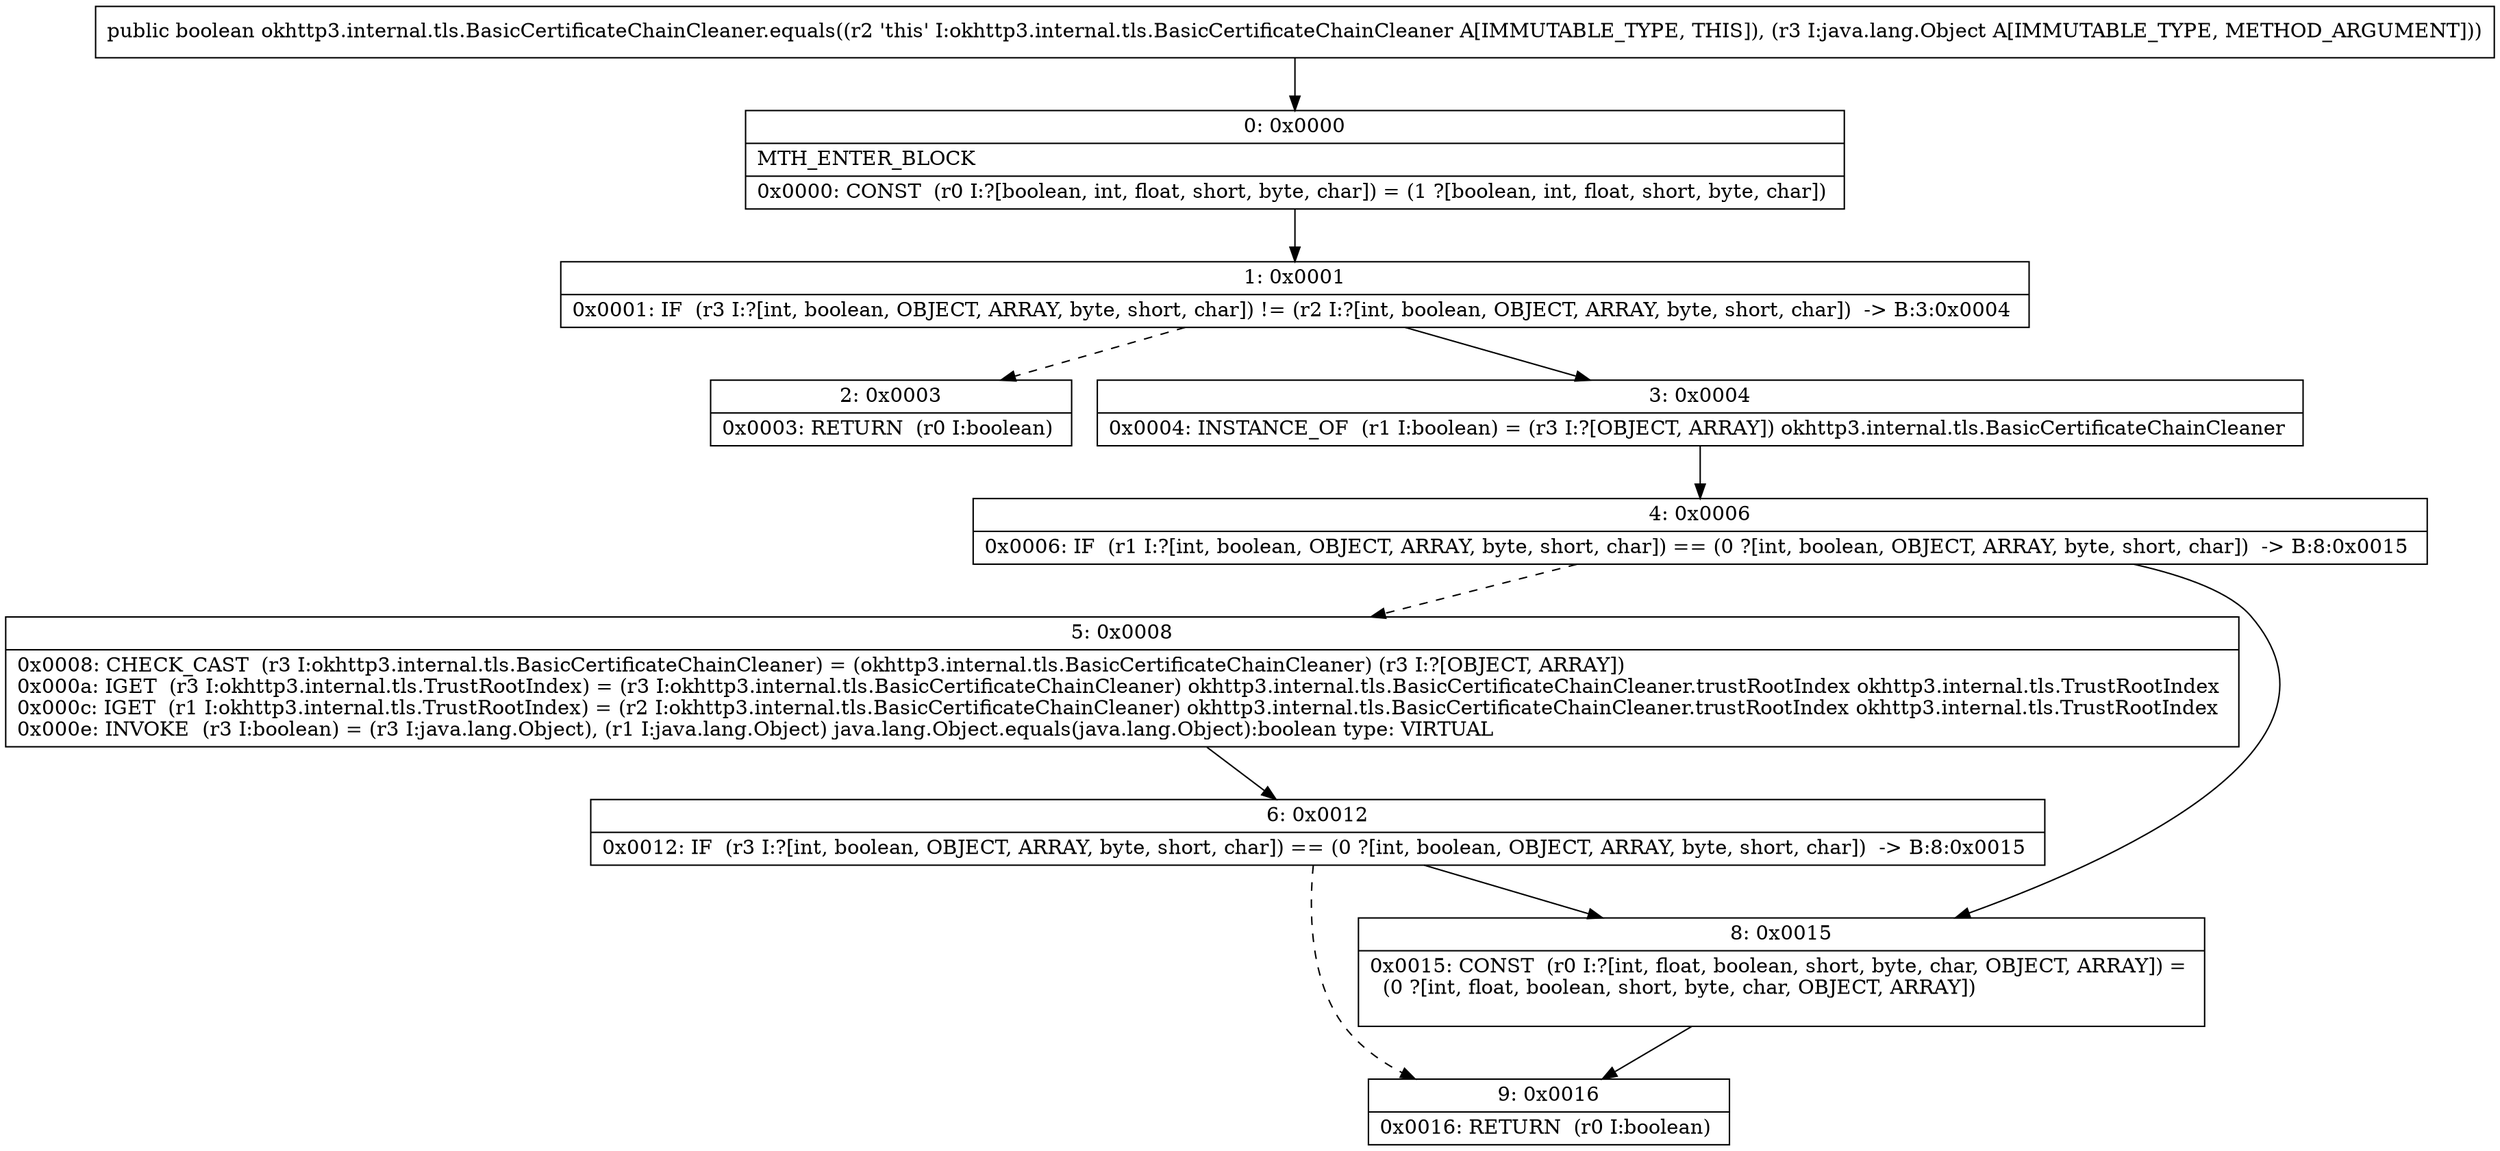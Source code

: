 digraph "CFG forokhttp3.internal.tls.BasicCertificateChainCleaner.equals(Ljava\/lang\/Object;)Z" {
Node_0 [shape=record,label="{0\:\ 0x0000|MTH_ENTER_BLOCK\l|0x0000: CONST  (r0 I:?[boolean, int, float, short, byte, char]) = (1 ?[boolean, int, float, short, byte, char]) \l}"];
Node_1 [shape=record,label="{1\:\ 0x0001|0x0001: IF  (r3 I:?[int, boolean, OBJECT, ARRAY, byte, short, char]) != (r2 I:?[int, boolean, OBJECT, ARRAY, byte, short, char])  \-\> B:3:0x0004 \l}"];
Node_2 [shape=record,label="{2\:\ 0x0003|0x0003: RETURN  (r0 I:boolean) \l}"];
Node_3 [shape=record,label="{3\:\ 0x0004|0x0004: INSTANCE_OF  (r1 I:boolean) = (r3 I:?[OBJECT, ARRAY]) okhttp3.internal.tls.BasicCertificateChainCleaner \l}"];
Node_4 [shape=record,label="{4\:\ 0x0006|0x0006: IF  (r1 I:?[int, boolean, OBJECT, ARRAY, byte, short, char]) == (0 ?[int, boolean, OBJECT, ARRAY, byte, short, char])  \-\> B:8:0x0015 \l}"];
Node_5 [shape=record,label="{5\:\ 0x0008|0x0008: CHECK_CAST  (r3 I:okhttp3.internal.tls.BasicCertificateChainCleaner) = (okhttp3.internal.tls.BasicCertificateChainCleaner) (r3 I:?[OBJECT, ARRAY]) \l0x000a: IGET  (r3 I:okhttp3.internal.tls.TrustRootIndex) = (r3 I:okhttp3.internal.tls.BasicCertificateChainCleaner) okhttp3.internal.tls.BasicCertificateChainCleaner.trustRootIndex okhttp3.internal.tls.TrustRootIndex \l0x000c: IGET  (r1 I:okhttp3.internal.tls.TrustRootIndex) = (r2 I:okhttp3.internal.tls.BasicCertificateChainCleaner) okhttp3.internal.tls.BasicCertificateChainCleaner.trustRootIndex okhttp3.internal.tls.TrustRootIndex \l0x000e: INVOKE  (r3 I:boolean) = (r3 I:java.lang.Object), (r1 I:java.lang.Object) java.lang.Object.equals(java.lang.Object):boolean type: VIRTUAL \l}"];
Node_6 [shape=record,label="{6\:\ 0x0012|0x0012: IF  (r3 I:?[int, boolean, OBJECT, ARRAY, byte, short, char]) == (0 ?[int, boolean, OBJECT, ARRAY, byte, short, char])  \-\> B:8:0x0015 \l}"];
Node_8 [shape=record,label="{8\:\ 0x0015|0x0015: CONST  (r0 I:?[int, float, boolean, short, byte, char, OBJECT, ARRAY]) = \l  (0 ?[int, float, boolean, short, byte, char, OBJECT, ARRAY])\l \l}"];
Node_9 [shape=record,label="{9\:\ 0x0016|0x0016: RETURN  (r0 I:boolean) \l}"];
MethodNode[shape=record,label="{public boolean okhttp3.internal.tls.BasicCertificateChainCleaner.equals((r2 'this' I:okhttp3.internal.tls.BasicCertificateChainCleaner A[IMMUTABLE_TYPE, THIS]), (r3 I:java.lang.Object A[IMMUTABLE_TYPE, METHOD_ARGUMENT])) }"];
MethodNode -> Node_0;
Node_0 -> Node_1;
Node_1 -> Node_2[style=dashed];
Node_1 -> Node_3;
Node_3 -> Node_4;
Node_4 -> Node_5[style=dashed];
Node_4 -> Node_8;
Node_5 -> Node_6;
Node_6 -> Node_8;
Node_6 -> Node_9[style=dashed];
Node_8 -> Node_9;
}

